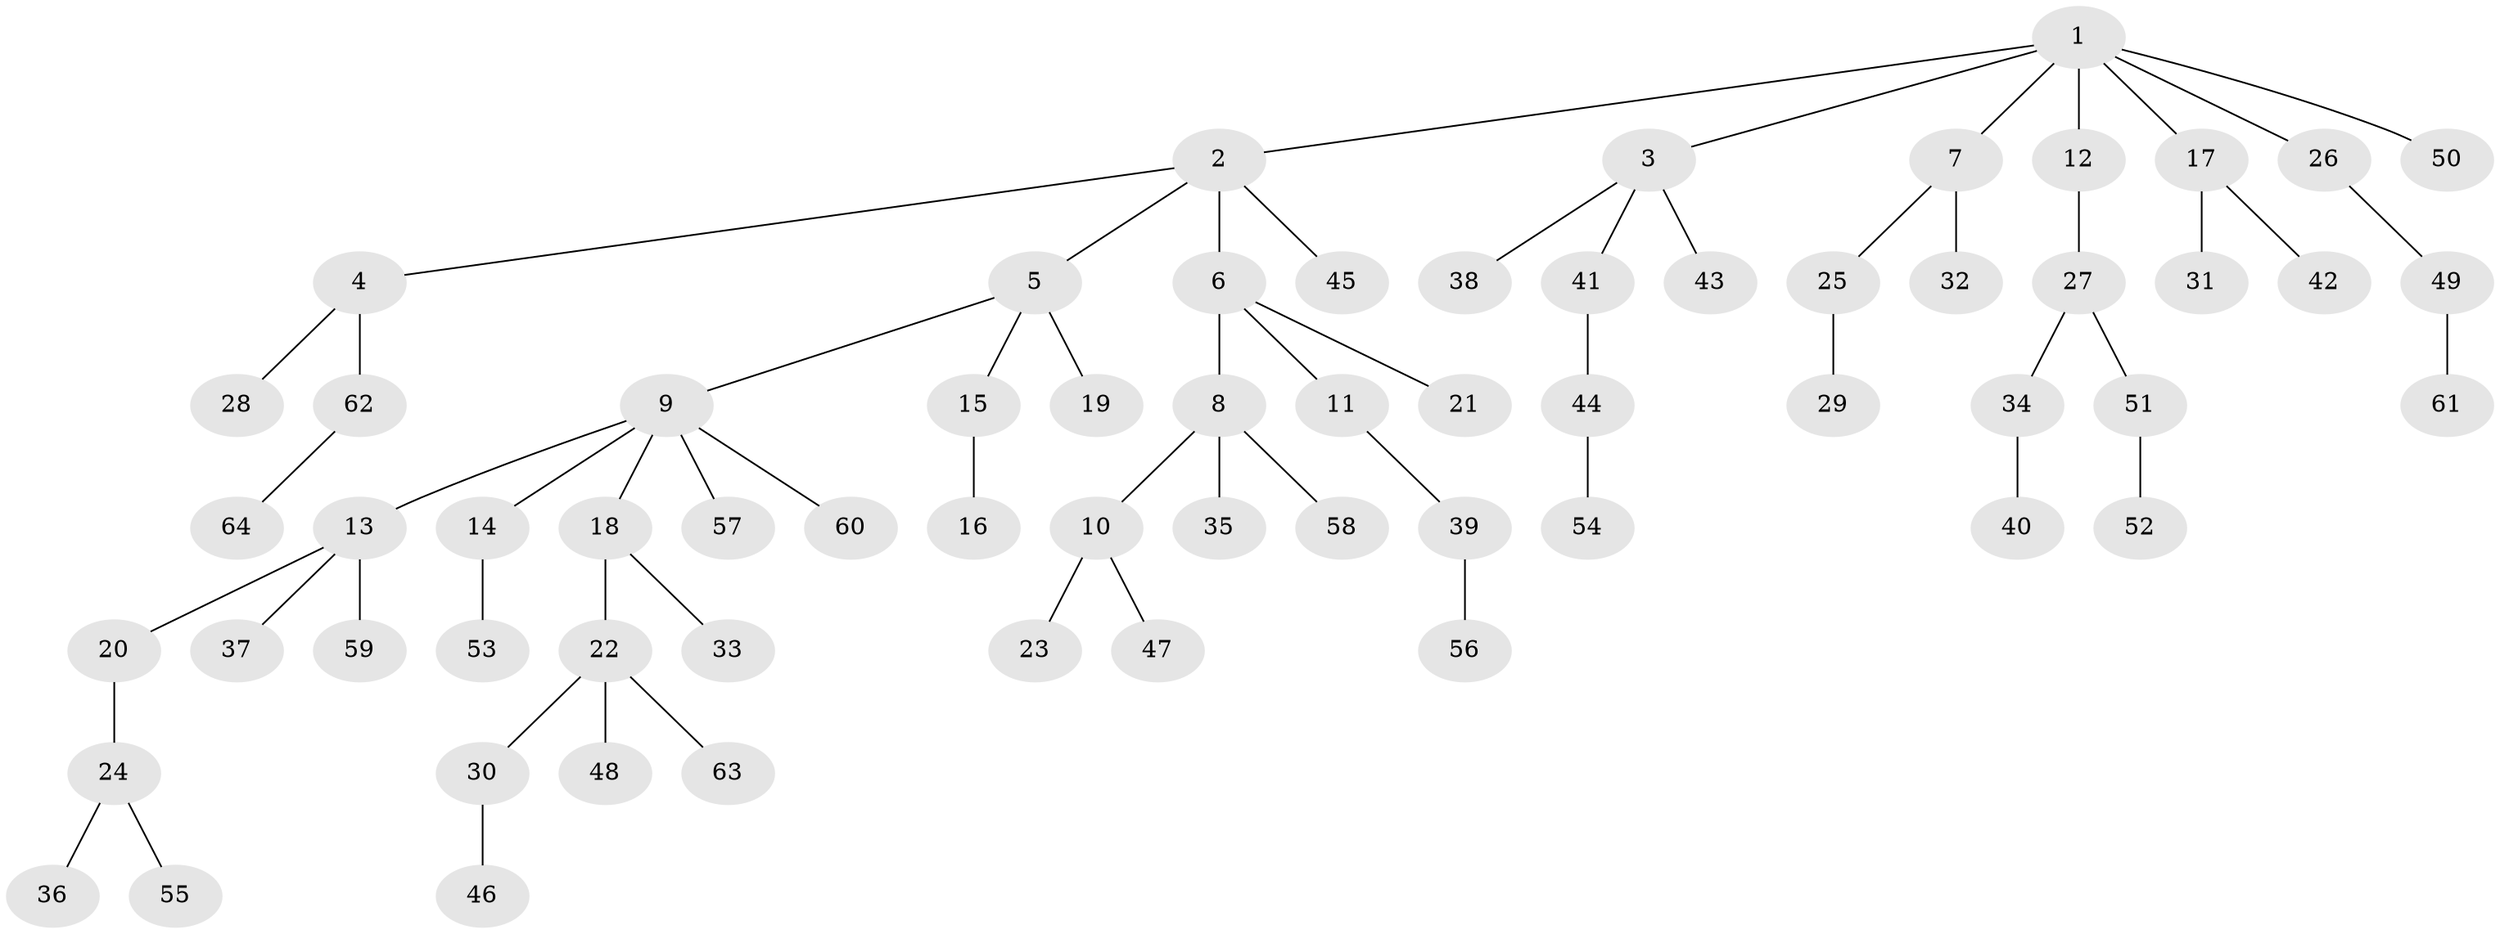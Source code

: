 // coarse degree distribution, {7: 0.047619047619047616, 4: 0.023809523809523808, 3: 0.16666666666666666, 2: 0.16666666666666666, 5: 0.023809523809523808, 1: 0.5714285714285714}
// Generated by graph-tools (version 1.1) at 2025/42/03/06/25 10:42:05]
// undirected, 64 vertices, 63 edges
graph export_dot {
graph [start="1"]
  node [color=gray90,style=filled];
  1;
  2;
  3;
  4;
  5;
  6;
  7;
  8;
  9;
  10;
  11;
  12;
  13;
  14;
  15;
  16;
  17;
  18;
  19;
  20;
  21;
  22;
  23;
  24;
  25;
  26;
  27;
  28;
  29;
  30;
  31;
  32;
  33;
  34;
  35;
  36;
  37;
  38;
  39;
  40;
  41;
  42;
  43;
  44;
  45;
  46;
  47;
  48;
  49;
  50;
  51;
  52;
  53;
  54;
  55;
  56;
  57;
  58;
  59;
  60;
  61;
  62;
  63;
  64;
  1 -- 2;
  1 -- 3;
  1 -- 7;
  1 -- 12;
  1 -- 17;
  1 -- 26;
  1 -- 50;
  2 -- 4;
  2 -- 5;
  2 -- 6;
  2 -- 45;
  3 -- 38;
  3 -- 41;
  3 -- 43;
  4 -- 28;
  4 -- 62;
  5 -- 9;
  5 -- 15;
  5 -- 19;
  6 -- 8;
  6 -- 11;
  6 -- 21;
  7 -- 25;
  7 -- 32;
  8 -- 10;
  8 -- 35;
  8 -- 58;
  9 -- 13;
  9 -- 14;
  9 -- 18;
  9 -- 57;
  9 -- 60;
  10 -- 23;
  10 -- 47;
  11 -- 39;
  12 -- 27;
  13 -- 20;
  13 -- 37;
  13 -- 59;
  14 -- 53;
  15 -- 16;
  17 -- 31;
  17 -- 42;
  18 -- 22;
  18 -- 33;
  20 -- 24;
  22 -- 30;
  22 -- 48;
  22 -- 63;
  24 -- 36;
  24 -- 55;
  25 -- 29;
  26 -- 49;
  27 -- 34;
  27 -- 51;
  30 -- 46;
  34 -- 40;
  39 -- 56;
  41 -- 44;
  44 -- 54;
  49 -- 61;
  51 -- 52;
  62 -- 64;
}
